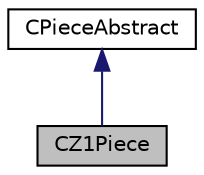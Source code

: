digraph "CZ1Piece"
{
  edge [fontname="Helvetica",fontsize="10",labelfontname="Helvetica",labelfontsize="10"];
  node [fontname="Helvetica",fontsize="10",shape=record];
  Node1 [label="CZ1Piece",height=0.2,width=0.4,color="black", fillcolor="grey75", style="filled" fontcolor="black"];
  Node2 -> Node1 [dir="back",color="midnightblue",fontsize="10",style="solid"];
  Node2 [label="CPieceAbstract",height=0.2,width=0.4,color="black", fillcolor="white", style="filled",URL="$class_c_piece_abstract.html",tooltip="classe CPieceAbstract abstraite"];
}
